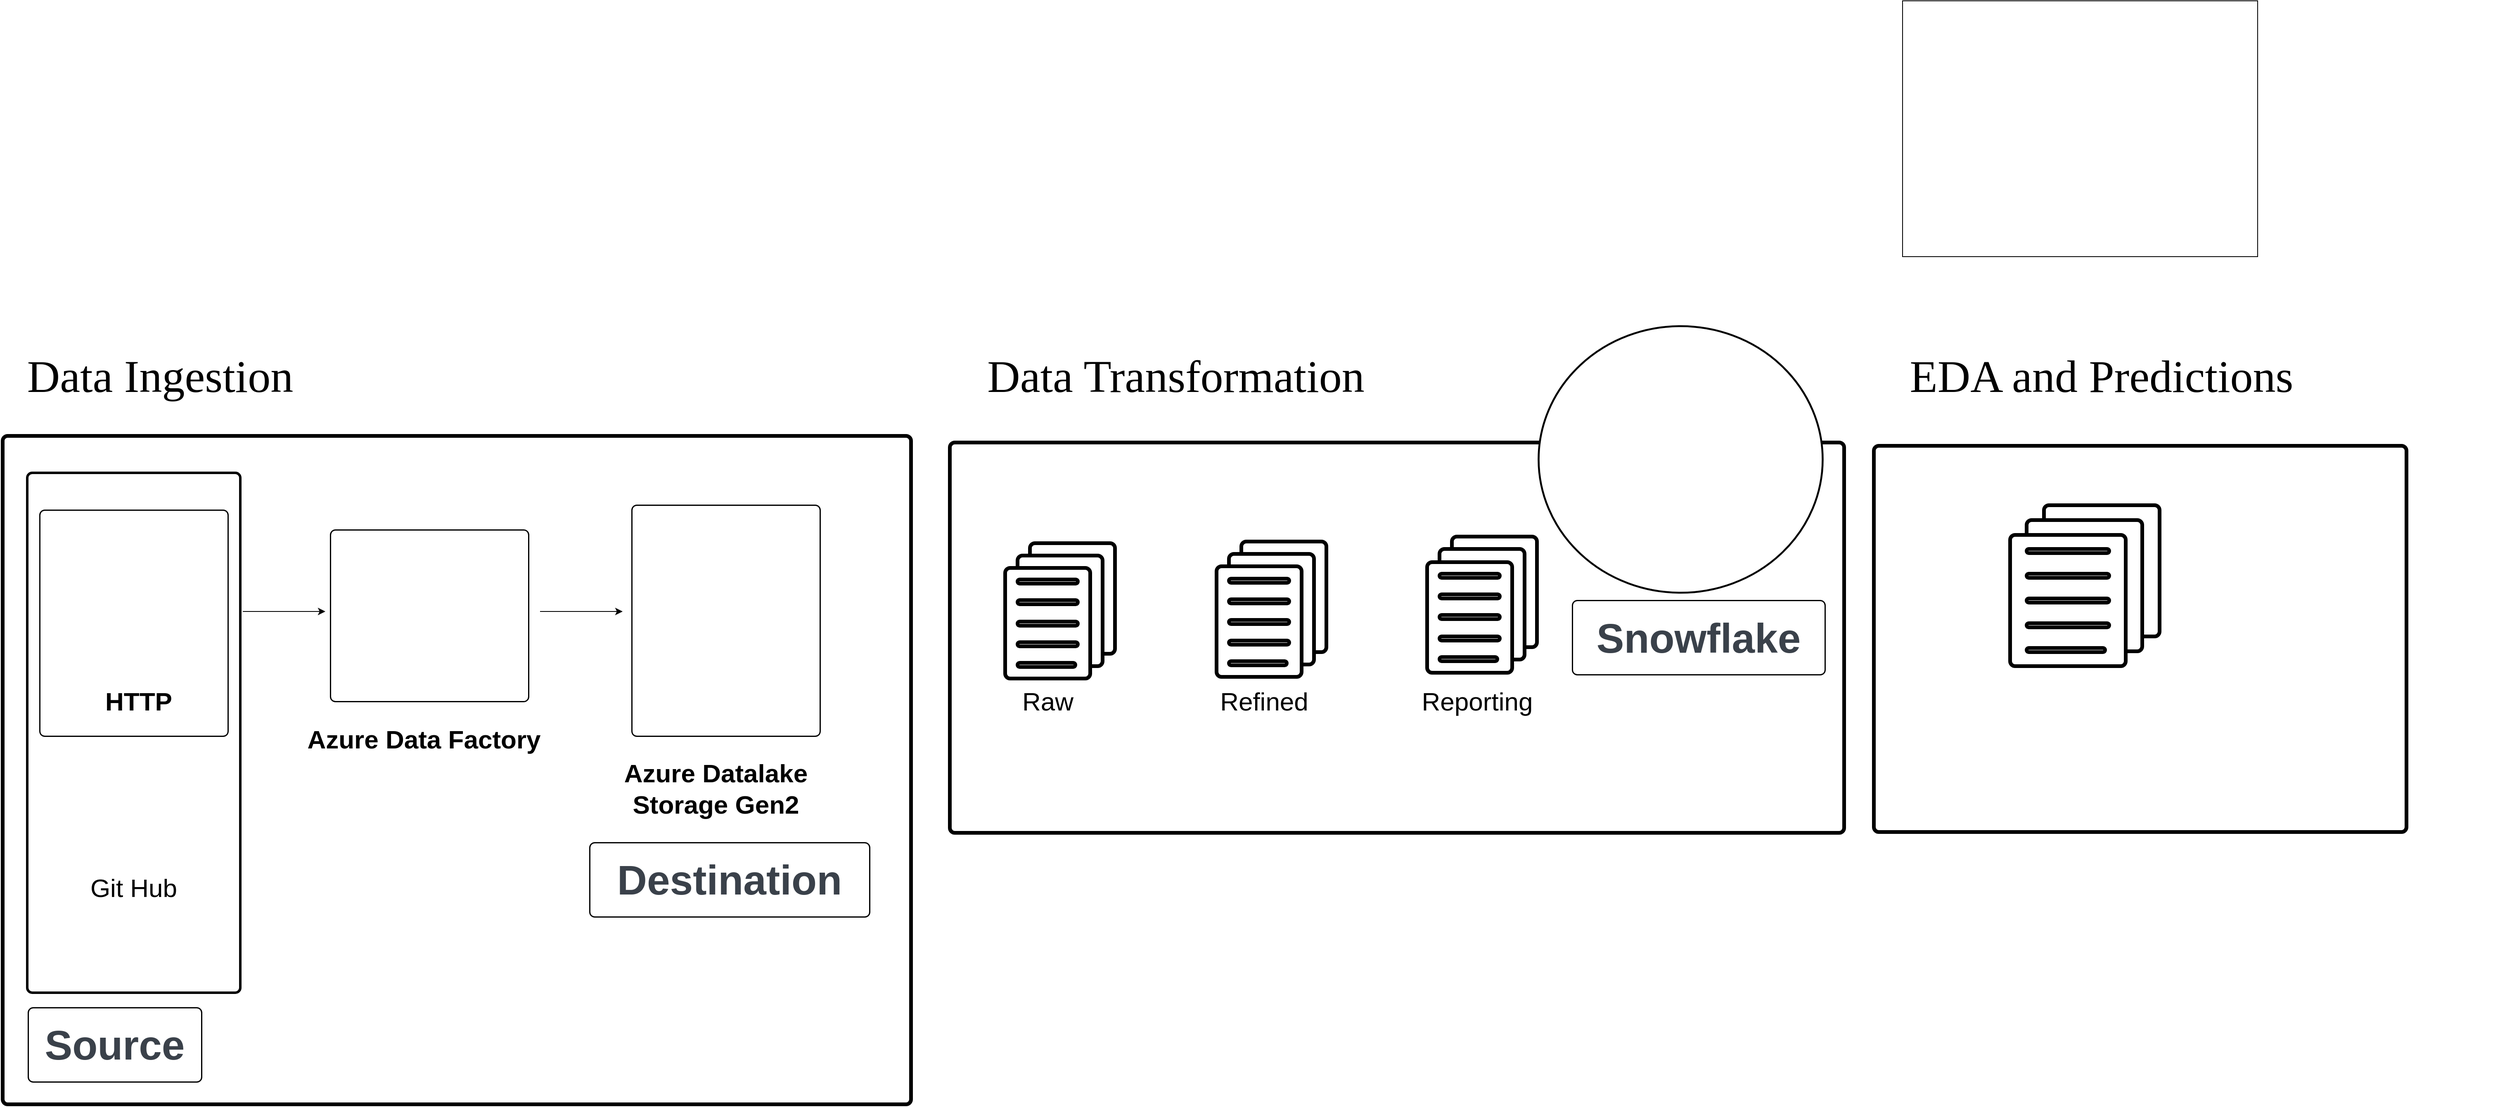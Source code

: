 <mxfile version="27.1.4">
  <diagram name="Page-1" id="tRypGCHuhZgqPp5vQ8EK">
    <mxGraphModel dx="5630" dy="3395" grid="1" gridSize="10" guides="1" tooltips="1" connect="1" arrows="1" fold="1" page="1" pageScale="1" pageWidth="850" pageHeight="1100" math="0" shadow="0">
      <root>
        <mxCell id="0" />
        <mxCell id="1" parent="0" />
        <mxCell id="ugFuR3aHlThDmgt0r0xD-1" value="" style="html=1;overflow=block;blockSpacing=1;whiteSpace=wrap;container=1;pointerEvents=0;collapsible=0;recursiveResize=0;fontSize=13;spacing=0;strokeOpacity=100;fillOpacity=0;rounded=1;absoluteArcSize=1;arcSize=12;fillColor=#000000;strokeWidth=1.5;lucidId=HqinuH2_mKaJ;" parent="1" vertex="1">
          <mxGeometry x="-826" y="-123" width="228" height="274" as="geometry" />
        </mxCell>
        <mxCell id="ugFuR3aHlThDmgt0r0xD-2" value="" style="html=1;overflow=block;blockSpacing=1;whiteSpace=wrap;container=1;pointerEvents=0;collapsible=0;recursiveResize=0;fontSize=13;spacing=0;strokeOpacity=100;fillOpacity=0;rounded=1;absoluteArcSize=1;arcSize=12;fillColor=#000000;strokeWidth=1.5;lucidId=HqineJLk6OhF;" parent="1" vertex="1">
          <mxGeometry x="-474" y="-99" width="240" height="208" as="geometry" />
        </mxCell>
        <mxCell id="ugFuR3aHlThDmgt0r0xD-3" value="" style="html=1;overflow=block;blockSpacing=1;whiteSpace=wrap;container=1;pointerEvents=0;collapsible=0;recursiveResize=0;fontSize=13;spacing=0;strokeOpacity=100;fillOpacity=0;rounded=1;absoluteArcSize=1;arcSize=12;fillColor=#000000;strokeWidth=1.5;lucidId=HqinR1p73Qxz;" parent="1" vertex="1">
          <mxGeometry x="-109" y="-129" width="228" height="280" as="geometry" />
        </mxCell>
        <mxCell id="ugFuR3aHlThDmgt0r0xD-4" value="" style="html=1;overflow=block;blockSpacing=1;whiteSpace=wrap;container=1;pointerEvents=0;collapsible=0;recursiveResize=0;fontSize=13;spacing=0;strokeOpacity=100;fillOpacity=0;rounded=1;absoluteArcSize=1;arcSize=12;fillColor=#000000;strokeWidth=4.5;lucidId=Hqin7N9xFNZi;" parent="1" vertex="1">
          <mxGeometry x="-871" y="-213" width="1100" height="810" as="geometry" />
        </mxCell>
        <mxCell id="Y_zVbhYa3XS6aGOVvXo4-124" value="Azure Data Factory" style="text;html=1;align=center;verticalAlign=middle;whiteSpace=wrap;rounded=0;fontSize=31;fontStyle=1" vertex="1" parent="ugFuR3aHlThDmgt0r0xD-4">
          <mxGeometry x="358.5" y="323" width="303" height="90" as="geometry" />
        </mxCell>
        <mxCell id="Y_zVbhYa3XS6aGOVvXo4-125" value="&lt;b&gt;Azure Datalake Storage Gen2&lt;/b&gt;" style="text;html=1;align=center;verticalAlign=middle;whiteSpace=wrap;rounded=0;fontSize=31;" vertex="1" parent="ugFuR3aHlThDmgt0r0xD-4">
          <mxGeometry x="741" y="383" width="246" height="90" as="geometry" />
        </mxCell>
        <mxCell id="Y_zVbhYa3XS6aGOVvXo4-127" value="" style="edgeStyle=none;orthogonalLoop=1;jettySize=auto;html=1;rounded=0;" edge="1" parent="ugFuR3aHlThDmgt0r0xD-4">
          <mxGeometry width="100" relative="1" as="geometry">
            <mxPoint x="291" y="213" as="sourcePoint" />
            <mxPoint x="391" y="213" as="targetPoint" />
            <Array as="points" />
          </mxGeometry>
        </mxCell>
        <mxCell id="Y_zVbhYa3XS6aGOVvXo4-128" value="" style="edgeStyle=none;orthogonalLoop=1;jettySize=auto;html=1;rounded=0;" edge="1" parent="ugFuR3aHlThDmgt0r0xD-4">
          <mxGeometry width="100" relative="1" as="geometry">
            <mxPoint x="651" y="213" as="sourcePoint" />
            <mxPoint x="751" y="213" as="targetPoint" />
            <Array as="points" />
          </mxGeometry>
        </mxCell>
        <mxCell id="ugFuR3aHlThDmgt0r0xD-15" value="Source" style="html=1;overflow=block;blockSpacing=1;whiteSpace=wrap;fontSize=50;fontFamily=Helvetica;fontColor=#3a414a;align=center;spacing=3.8;strokeOpacity=100;fillOpacity=100;rounded=1;absoluteArcSize=1;arcSize=12;fillColor=#ffffff;strokeWidth=1.5;lucidId=HqinSpCTlt17;fontStyle=1" parent="ugFuR3aHlThDmgt0r0xD-4" vertex="1">
          <mxGeometry x="31" y="693" width="210" height="90" as="geometry" />
        </mxCell>
        <mxCell id="Y_zVbhYa3XS6aGOVvXo4-144" value="Destination" style="html=1;overflow=block;blockSpacing=1;whiteSpace=wrap;fontSize=50;fontFamily=Helvetica;fontColor=#3a414a;align=center;spacing=3.8;strokeOpacity=100;fillOpacity=100;rounded=1;absoluteArcSize=1;arcSize=12;fillColor=#ffffff;strokeWidth=1.5;lucidId=HqinSpCTlt17;fontStyle=1" vertex="1" parent="ugFuR3aHlThDmgt0r0xD-4">
          <mxGeometry x="711" y="493" width="339" height="90" as="geometry" />
        </mxCell>
        <mxCell id="ugFuR3aHlThDmgt0r0xD-5" value="" style="html=1;overflow=block;blockSpacing=1;whiteSpace=wrap;container=1;pointerEvents=0;collapsible=0;recursiveResize=0;fontSize=13;spacing=0;strokeOpacity=100;fillOpacity=0;rounded=1;absoluteArcSize=1;arcSize=12;fillColor=#000000;strokeWidth=3;lucidId=HqinZG8_ep2X;" parent="1" vertex="1">
          <mxGeometry x="-841" y="-168" width="258" height="630" as="geometry" />
        </mxCell>
        <mxCell id="Y_zVbhYa3XS6aGOVvXo4-2" value="HTTP" style="text;html=1;align=center;verticalAlign=middle;whiteSpace=wrap;rounded=0;fontSize=31;fontStyle=1" vertex="1" parent="ugFuR3aHlThDmgt0r0xD-5">
          <mxGeometry x="12" y="232" width="246" height="90" as="geometry" />
        </mxCell>
        <mxCell id="Y_zVbhYa3XS6aGOVvXo4-123" value="Git Hub" style="text;html=1;align=center;verticalAlign=middle;whiteSpace=wrap;rounded=0;fontSize=31;" vertex="1" parent="ugFuR3aHlThDmgt0r0xD-5">
          <mxGeometry x="6" y="458" width="246" height="90" as="geometry" />
        </mxCell>
        <mxCell id="ugFuR3aHlThDmgt0r0xD-6" value="" style="html=1;overflow=block;blockSpacing=1;whiteSpace=wrap;container=1;pointerEvents=0;collapsible=0;recursiveResize=0;fontSize=13;spacing=0;strokeOpacity=100;fillOpacity=0;rounded=1;absoluteArcSize=1;arcSize=12;fillColor=#000000;strokeWidth=4.5;lucidId=HqinQrovsxXV;" parent="1" vertex="1">
          <mxGeometry x="276" y="-205" width="1083" height="473" as="geometry" />
        </mxCell>
        <mxCell id="Y_zVbhYa3XS6aGOVvXo4-136" value="Raw" style="text;html=1;align=center;verticalAlign=middle;whiteSpace=wrap;rounded=0;fontSize=31;" vertex="1" parent="ugFuR3aHlThDmgt0r0xD-6">
          <mxGeometry x="68.5" y="289" width="100" height="50" as="geometry" />
        </mxCell>
        <mxCell id="Y_zVbhYa3XS6aGOVvXo4-138" value="Refined" style="text;html=1;align=center;verticalAlign=middle;whiteSpace=wrap;rounded=0;fontSize=31;" vertex="1" parent="ugFuR3aHlThDmgt0r0xD-6">
          <mxGeometry x="306" y="279" width="150" height="70" as="geometry" />
        </mxCell>
        <mxCell id="Y_zVbhYa3XS6aGOVvXo4-142" value="Reporting" style="text;html=1;align=center;verticalAlign=middle;whiteSpace=wrap;rounded=0;fontSize=31;" vertex="1" parent="ugFuR3aHlThDmgt0r0xD-6">
          <mxGeometry x="534" y="279" width="210" height="70" as="geometry" />
        </mxCell>
        <mxCell id="Y_zVbhYa3XS6aGOVvXo4-145" value="Snowflake" style="html=1;overflow=block;blockSpacing=1;whiteSpace=wrap;fontSize=50;fontFamily=Helvetica;fontColor=#3a414a;align=center;spacing=3.8;strokeOpacity=100;fillOpacity=100;rounded=1;absoluteArcSize=1;arcSize=12;fillColor=#ffffff;strokeWidth=1.5;lucidId=HqinSpCTlt17;fontStyle=1" vertex="1" parent="ugFuR3aHlThDmgt0r0xD-6">
          <mxGeometry x="754" y="191.5" width="306" height="90" as="geometry" />
        </mxCell>
        <mxCell id="ugFuR3aHlThDmgt0r0xD-7" value="" style="html=1;overflow=block;blockSpacing=1;whiteSpace=wrap;container=1;pointerEvents=0;collapsible=0;recursiveResize=0;fontSize=13;spacing=0;strokeOpacity=100;fillOpacity=0;rounded=1;absoluteArcSize=1;arcSize=12;fillColor=#000000;strokeWidth=4.5;lucidId=zrinnYGpXbdy;" parent="1" vertex="1">
          <mxGeometry x="1395" y="-201" width="645" height="468" as="geometry" />
        </mxCell>
        <mxCell id="ugFuR3aHlThDmgt0r0xD-8" value="" style="html=1;overflow=block;blockSpacing=1;whiteSpace=wrap;shape=image;fontSize=13;spacing=0;strokeColor=none;strokeOpacity=100;rounded=1;absoluteArcSize=1;arcSize=12;strokeWidth=0;image=https://images.lucid.app/images/d7685785-47bf-4a58-82cc-26feb8bda034/content;imageAspect=0;lucidId=HqinRarPJ5_D;" parent="1" vertex="1">
          <mxGeometry x="-776" y="177" width="124" height="124" as="geometry" />
        </mxCell>
        <mxCell id="ugFuR3aHlThDmgt0r0xD-10" value="" style="html=1;overflow=block;blockSpacing=1;whiteSpace=wrap;shape=image;fontSize=13;spacing=0;strokeColor=none;strokeOpacity=100;rounded=1;absoluteArcSize=1;arcSize=12;strokeWidth=0;image=https://images.lucid.app/images/f15007f7-4885-4109-b029-964accafeb80/content;imageAspect=0;lucidId=HqincgXo0Htx;" parent="1" vertex="1">
          <mxGeometry x="-793" y="-93" width="169" height="169" as="geometry" />
        </mxCell>
        <mxCell id="ugFuR3aHlThDmgt0r0xD-12" value="" style="html=1;overflow=block;blockSpacing=1;whiteSpace=wrap;shape=image;fontSize=13;spacing=0;strokeColor=none;strokeOpacity=100;rounded=1;absoluteArcSize=1;arcSize=12;strokeWidth=0;image=https://images.lucid.app/images/22851999-ecc2-4e5a-bdfa-10374918f266/content;imageAspect=0;lucidId=Hqin_HKPIkhs;" parent="1" vertex="1">
          <mxGeometry x="-466" y="-92" width="224" height="168" as="geometry" />
        </mxCell>
        <mxCell id="ugFuR3aHlThDmgt0r0xD-13" value="" style="html=1;overflow=block;blockSpacing=1;whiteSpace=wrap;shape=image;fontSize=13;spacing=0;strokeColor=none;strokeOpacity=100;rounded=1;absoluteArcSize=1;arcSize=12;strokeWidth=0;image=https://images.lucid.app/images/3c787341-0593-47cd-88d9-20f7ffcd4058/content;imageAspect=0;lucidId=Hqin6zSfS4ZM;" parent="1" vertex="1">
          <mxGeometry x="-84" y="-84" width="177" height="191" as="geometry" />
        </mxCell>
        <mxCell id="ugFuR3aHlThDmgt0r0xD-19" value="" style="html=1;overflow=block;blockSpacing=1;whiteSpace=wrap;fontSize=13;spacing=3.8;strokeOpacity=100;fillOpacity=100;rounded=1;absoluteArcSize=1;arcSize=12;fillColor=#ffffff;strokeWidth=4.5;lucidId=Hqin.L18P7-Q;" parent="1" vertex="1">
          <mxGeometry x="373" y="-83" width="103" height="134" as="geometry" />
        </mxCell>
        <mxCell id="ugFuR3aHlThDmgt0r0xD-20" value="" style="html=1;overflow=block;blockSpacing=1;whiteSpace=wrap;fontSize=13;spacing=3.8;strokeOpacity=100;fillOpacity=100;rounded=1;absoluteArcSize=1;arcSize=12;fillColor=#ffffff;strokeWidth=4.5;lucidId=HqingmwdaBGW;" parent="1" vertex="1">
          <mxGeometry x="358" y="-68" width="103" height="134" as="geometry" />
        </mxCell>
        <mxCell id="ugFuR3aHlThDmgt0r0xD-21" value="" style="html=1;overflow=block;blockSpacing=1;whiteSpace=wrap;fontSize=13;spacing=3.8;strokeOpacity=100;fillOpacity=100;rounded=1;absoluteArcSize=1;arcSize=12;fillColor=#ffffff;strokeWidth=4.5;lucidId=HqinZWiBSn.8;" parent="1" vertex="1">
          <mxGeometry x="343" y="-53" width="103" height="134" as="geometry" />
        </mxCell>
        <mxCell id="ugFuR3aHlThDmgt0r0xD-25" value="" style="html=1;overflow=block;blockSpacing=1;whiteSpace=wrap;fontSize=13;spacing=0;strokeOpacity=100;fillOpacity=100;rounded=1;absoluteArcSize=1;arcSize=12;fillColor=#ffffff;strokeWidth=4.5;lucidId=HqiniD.46Asu;" parent="1" vertex="1">
          <mxGeometry x="358" y="37" width="73" height="5" as="geometry" />
        </mxCell>
        <mxCell id="ugFuR3aHlThDmgt0r0xD-26" value="" style="html=1;overflow=block;blockSpacing=1;whiteSpace=wrap;fontSize=13;spacing=0;strokeOpacity=100;fillOpacity=100;rounded=1;absoluteArcSize=1;arcSize=12;fillColor=#ffffff;strokeWidth=4.5;lucidId=Hqin5MxpmkO5;" parent="1" vertex="1">
          <mxGeometry x="358" y="-39" width="73" height="5" as="geometry" />
        </mxCell>
        <mxCell id="ugFuR3aHlThDmgt0r0xD-27" value="" style="html=1;overflow=block;blockSpacing=1;whiteSpace=wrap;fontSize=13;spacing=0;strokeOpacity=100;fillOpacity=100;rounded=1;absoluteArcSize=1;arcSize=12;fillColor=#ffffff;strokeWidth=4.5;lucidId=HqinCOt7LYxx;" parent="1" vertex="1">
          <mxGeometry x="358" y="-14" width="73" height="5" as="geometry" />
        </mxCell>
        <mxCell id="ugFuR3aHlThDmgt0r0xD-28" value="" style="html=1;overflow=block;blockSpacing=1;whiteSpace=wrap;fontSize=13;spacing=0;strokeOpacity=100;fillOpacity=100;rounded=1;absoluteArcSize=1;arcSize=12;fillColor=#ffffff;strokeWidth=4.5;lucidId=Hqin77QJO8D~;" parent="1" vertex="1">
          <mxGeometry x="358" y="12" width="73" height="5" as="geometry" />
        </mxCell>
        <mxCell id="ugFuR3aHlThDmgt0r0xD-29" value="" style="html=1;overflow=block;blockSpacing=1;whiteSpace=wrap;fontSize=13;spacing=0;strokeOpacity=100;fillOpacity=100;rounded=1;absoluteArcSize=1;arcSize=12;fillColor=#ffffff;strokeWidth=4.5;lucidId=HqinlZwaW6.7;" parent="1" vertex="1">
          <mxGeometry x="358" y="62" width="70" height="5" as="geometry" />
        </mxCell>
        <mxCell id="ugFuR3aHlThDmgt0r0xD-30" value="" style="html=1;overflow=block;blockSpacing=1;whiteSpace=wrap;fontSize=13;spacing=3.8;strokeOpacity=100;fillOpacity=100;rounded=1;absoluteArcSize=1;arcSize=12;fillColor=#ffffff;strokeWidth=4.5;lucidId=HqinlNpv6gml;" parent="1" vertex="1">
          <mxGeometry x="629" y="-85" width="103" height="134" as="geometry" />
        </mxCell>
        <mxCell id="ugFuR3aHlThDmgt0r0xD-31" value="" style="html=1;overflow=block;blockSpacing=1;whiteSpace=wrap;fontSize=13;spacing=3.8;strokeOpacity=100;fillOpacity=100;rounded=1;absoluteArcSize=1;arcSize=12;fillColor=#ffffff;strokeWidth=4.5;lucidId=Hqinuvy9~rPB;" parent="1" vertex="1">
          <mxGeometry x="614" y="-70" width="103" height="134" as="geometry" />
        </mxCell>
        <mxCell id="ugFuR3aHlThDmgt0r0xD-32" value="" style="html=1;overflow=block;blockSpacing=1;whiteSpace=wrap;fontSize=13;spacing=3.8;strokeOpacity=100;fillOpacity=100;rounded=1;absoluteArcSize=1;arcSize=12;fillColor=#ffffff;strokeWidth=4.5;lucidId=HqinZHPdLgsB;" parent="1" vertex="1">
          <mxGeometry x="599" y="-55" width="103" height="134" as="geometry" />
        </mxCell>
        <mxCell id="ugFuR3aHlThDmgt0r0xD-33" value="" style="html=1;overflow=block;blockSpacing=1;whiteSpace=wrap;fontSize=13;spacing=0;strokeOpacity=100;fillOpacity=100;rounded=1;absoluteArcSize=1;arcSize=12;fillColor=#ffffff;strokeWidth=4.5;lucidId=Hqino_.bCuXX;" parent="1" vertex="1">
          <mxGeometry x="614" y="35" width="73" height="5" as="geometry" />
        </mxCell>
        <mxCell id="ugFuR3aHlThDmgt0r0xD-34" value="" style="html=1;overflow=block;blockSpacing=1;whiteSpace=wrap;fontSize=13;spacing=0;strokeOpacity=100;fillOpacity=100;rounded=1;absoluteArcSize=1;arcSize=12;fillColor=#ffffff;strokeWidth=4.5;lucidId=HqinaMe9pw3_;" parent="1" vertex="1">
          <mxGeometry x="614" y="-40" width="73" height="5" as="geometry" />
        </mxCell>
        <mxCell id="ugFuR3aHlThDmgt0r0xD-35" value="" style="html=1;overflow=block;blockSpacing=1;whiteSpace=wrap;fontSize=13;spacing=0;strokeOpacity=100;fillOpacity=100;rounded=1;absoluteArcSize=1;arcSize=12;fillColor=#ffffff;strokeWidth=4.5;lucidId=HqinZUV3SyYF;" parent="1" vertex="1">
          <mxGeometry x="614" y="-15" width="73" height="5" as="geometry" />
        </mxCell>
        <mxCell id="ugFuR3aHlThDmgt0r0xD-36" value="" style="html=1;overflow=block;blockSpacing=1;whiteSpace=wrap;fontSize=13;spacing=0;strokeOpacity=100;fillOpacity=100;rounded=1;absoluteArcSize=1;arcSize=12;fillColor=#ffffff;strokeWidth=4.5;lucidId=HqinHZUS3vDb;" parent="1" vertex="1">
          <mxGeometry x="614" y="10" width="73" height="5" as="geometry" />
        </mxCell>
        <mxCell id="ugFuR3aHlThDmgt0r0xD-37" value="" style="html=1;overflow=block;blockSpacing=1;whiteSpace=wrap;fontSize=13;spacing=0;strokeOpacity=100;fillOpacity=100;rounded=1;absoluteArcSize=1;arcSize=12;fillColor=#ffffff;strokeWidth=4.5;lucidId=HqinPn~mq1qW;" parent="1" vertex="1">
          <mxGeometry x="614" y="60" width="70" height="5" as="geometry" />
        </mxCell>
        <mxCell id="ugFuR3aHlThDmgt0r0xD-38" value="" style="html=1;overflow=block;blockSpacing=1;whiteSpace=wrap;fontSize=13;spacing=3.8;strokeOpacity=100;fillOpacity=100;rounded=1;absoluteArcSize=1;arcSize=12;fillColor=#ffffff;strokeWidth=4.5;lucidId=HqinjIp0Hbza;" parent="1" vertex="1">
          <mxGeometry x="884" y="-91" width="103" height="134" as="geometry" />
        </mxCell>
        <mxCell id="ugFuR3aHlThDmgt0r0xD-39" value="" style="html=1;overflow=block;blockSpacing=1;whiteSpace=wrap;fontSize=13;spacing=3.8;strokeOpacity=100;fillOpacity=100;rounded=1;absoluteArcSize=1;arcSize=12;fillColor=#ffffff;strokeWidth=4.5;lucidId=HqinCaZ5JFx3;" parent="1" vertex="1">
          <mxGeometry x="869" y="-76" width="103" height="134" as="geometry" />
        </mxCell>
        <mxCell id="ugFuR3aHlThDmgt0r0xD-40" value="" style="html=1;overflow=block;blockSpacing=1;whiteSpace=wrap;fontSize=13;spacing=3.8;strokeOpacity=100;fillOpacity=100;rounded=1;absoluteArcSize=1;arcSize=12;fillColor=#ffffff;strokeWidth=4.5;lucidId=HqingA4WvyZt;" parent="1" vertex="1">
          <mxGeometry x="854" y="-60" width="103" height="134" as="geometry" />
        </mxCell>
        <mxCell id="ugFuR3aHlThDmgt0r0xD-41" value="" style="html=1;overflow=block;blockSpacing=1;whiteSpace=wrap;fontSize=13;spacing=0;strokeOpacity=100;fillOpacity=100;rounded=1;absoluteArcSize=1;arcSize=12;fillColor=#ffffff;strokeWidth=4.5;lucidId=HqinAYMBxxRg;" parent="1" vertex="1">
          <mxGeometry x="869" y="30" width="73" height="5" as="geometry" />
        </mxCell>
        <mxCell id="ugFuR3aHlThDmgt0r0xD-42" value="" style="html=1;overflow=block;blockSpacing=1;whiteSpace=wrap;fontSize=13;spacing=0;strokeOpacity=100;fillOpacity=100;rounded=1;absoluteArcSize=1;arcSize=12;fillColor=#ffffff;strokeWidth=4.5;lucidId=Hqins7QOY0Rx;" parent="1" vertex="1">
          <mxGeometry x="869" y="-46" width="73" height="5" as="geometry" />
        </mxCell>
        <mxCell id="ugFuR3aHlThDmgt0r0xD-43" value="" style="html=1;overflow=block;blockSpacing=1;whiteSpace=wrap;fontSize=13;spacing=0;strokeOpacity=100;fillOpacity=100;rounded=1;absoluteArcSize=1;arcSize=12;fillColor=#ffffff;strokeWidth=4.5;lucidId=HqinNqh0fiwe;" parent="1" vertex="1">
          <mxGeometry x="869" y="-21" width="73" height="5" as="geometry" />
        </mxCell>
        <mxCell id="ugFuR3aHlThDmgt0r0xD-44" value="" style="html=1;overflow=block;blockSpacing=1;whiteSpace=wrap;fontSize=13;spacing=0;strokeOpacity=100;fillOpacity=100;rounded=1;absoluteArcSize=1;arcSize=12;fillColor=#ffffff;strokeWidth=4.5;lucidId=HqinAyqKaFSl;" parent="1" vertex="1">
          <mxGeometry x="869" y="4" width="73" height="5" as="geometry" />
        </mxCell>
        <mxCell id="ugFuR3aHlThDmgt0r0xD-45" value="" style="html=1;overflow=block;blockSpacing=1;whiteSpace=wrap;fontSize=13;spacing=0;strokeOpacity=100;fillOpacity=100;rounded=1;absoluteArcSize=1;arcSize=12;fillColor=#ffffff;strokeWidth=4.5;lucidId=Hqinspz717KC;" parent="1" vertex="1">
          <mxGeometry x="869" y="55" width="70" height="5" as="geometry" />
        </mxCell>
        <mxCell id="ugFuR3aHlThDmgt0r0xD-46" value="" style="html=1;overflow=block;blockSpacing=1;whiteSpace=wrap;ellipse;fontSize=13;spacing=3.8;strokeOpacity=100;fillOpacity=100;rounded=1;absoluteArcSize=1;arcSize=12;fillColor=#ffffff;strokeWidth=2.3;lucidId=HqinHg9raWAd;" parent="1" vertex="1">
          <mxGeometry x="989" y="-346" width="344" height="323" as="geometry" />
        </mxCell>
        <mxCell id="ugFuR3aHlThDmgt0r0xD-47" value="" style="html=1;overflow=block;blockSpacing=1;whiteSpace=wrap;shape=image;fontSize=13;spacing=0;strokeColor=none;strokeOpacity=100;rounded=1;absoluteArcSize=1;arcSize=12;strokeWidth=0;image=https://images.lucid.app/images/207c4069-121f-4a91-bbf2-1706af0bf9e6/content;imageAspect=0;lucidId=Hqin~NOXF9mP;" parent="1" vertex="1">
          <mxGeometry x="1049" y="-295" width="221" height="220" as="geometry" />
        </mxCell>
        <mxCell id="ugFuR3aHlThDmgt0r0xD-50" value="" style="html=1;overflow=block;blockSpacing=1;whiteSpace=wrap;shape=image;fontSize=13;spacing=0;strokeColor=none;strokeOpacity=100;rounded=1;absoluteArcSize=1;arcSize=12;strokeWidth=0;image=https://images.lucid.app/images/988ba573-0bf3-44b1-89dd-7e8e5e330b2f/content;imageAspect=0;lucidId=2uinld5a5_Y2;" parent="1" vertex="1">
          <mxGeometry x="1905" y="-268" width="247" height="284" as="geometry" />
        </mxCell>
        <mxCell id="ugFuR3aHlThDmgt0r0xD-52" value="" style="html=1;overflow=block;blockSpacing=1;whiteSpace=wrap;fontSize=13;spacing=3.8;strokeOpacity=100;fillOpacity=100;rounded=1;absoluteArcSize=1;arcSize=12;fillColor=#ffffff;strokeWidth=4.5;lucidId=lvinlDAO1zLl;" parent="1" vertex="1">
          <mxGeometry x="1601" y="-129" width="140" height="159" as="geometry" />
        </mxCell>
        <mxCell id="ugFuR3aHlThDmgt0r0xD-53" value="" style="html=1;overflow=block;blockSpacing=1;whiteSpace=wrap;fontSize=13;spacing=3.8;strokeOpacity=100;fillOpacity=100;rounded=1;absoluteArcSize=1;arcSize=12;fillColor=#ffffff;strokeWidth=4.5;lucidId=lvinfwFLhnHt;" parent="1" vertex="1">
          <mxGeometry x="1580" y="-111" width="140" height="159" as="geometry" />
        </mxCell>
        <mxCell id="ugFuR3aHlThDmgt0r0xD-54" value="" style="html=1;overflow=block;blockSpacing=1;whiteSpace=wrap;fontSize=13;spacing=3.8;strokeOpacity=100;fillOpacity=100;rounded=1;absoluteArcSize=1;arcSize=12;fillColor=#ffffff;strokeWidth=4.5;lucidId=lvinDLRuincf;" parent="1" vertex="1">
          <mxGeometry x="1560" y="-93" width="140" height="159" as="geometry" />
        </mxCell>
        <mxCell id="ugFuR3aHlThDmgt0r0xD-55" value="" style="html=1;overflow=block;blockSpacing=1;whiteSpace=wrap;fontSize=13;spacing=0;strokeOpacity=100;fillOpacity=100;rounded=1;absoluteArcSize=1;arcSize=12;fillColor=#ffffff;strokeWidth=4.5;lucidId=lvin1V~rfoMC;" parent="1" vertex="1">
          <mxGeometry x="1580" y="14" width="100" height="5" as="geometry" />
        </mxCell>
        <mxCell id="ugFuR3aHlThDmgt0r0xD-56" value="" style="html=1;overflow=block;blockSpacing=1;whiteSpace=wrap;fontSize=13;spacing=0;strokeOpacity=100;fillOpacity=100;rounded=1;absoluteArcSize=1;arcSize=12;fillColor=#ffffff;strokeWidth=4.5;lucidId=lvinw8r7wFlK;" parent="1" vertex="1">
          <mxGeometry x="1580" y="-76" width="100" height="5" as="geometry" />
        </mxCell>
        <mxCell id="ugFuR3aHlThDmgt0r0xD-57" value="" style="html=1;overflow=block;blockSpacing=1;whiteSpace=wrap;fontSize=13;spacing=0;strokeOpacity=100;fillOpacity=100;rounded=1;absoluteArcSize=1;arcSize=12;fillColor=#ffffff;strokeWidth=4.5;lucidId=lvinMGz99zmk;" parent="1" vertex="1">
          <mxGeometry x="1580" y="-46" width="100" height="5" as="geometry" />
        </mxCell>
        <mxCell id="ugFuR3aHlThDmgt0r0xD-58" value="" style="html=1;overflow=block;blockSpacing=1;whiteSpace=wrap;fontSize=13;spacing=0;strokeOpacity=100;fillOpacity=100;rounded=1;absoluteArcSize=1;arcSize=12;fillColor=#ffffff;strokeWidth=4.5;lucidId=lvinwyIYQ8Yd;" parent="1" vertex="1">
          <mxGeometry x="1580" y="-16" width="100" height="5" as="geometry" />
        </mxCell>
        <mxCell id="ugFuR3aHlThDmgt0r0xD-59" value="" style="html=1;overflow=block;blockSpacing=1;whiteSpace=wrap;fontSize=13;spacing=0;strokeOpacity=100;fillOpacity=100;rounded=1;absoluteArcSize=1;arcSize=12;fillColor=#ffffff;strokeWidth=4.5;lucidId=lvinsAy3oS54;" parent="1" vertex="1">
          <mxGeometry x="1580" y="44" width="95" height="5" as="geometry" />
        </mxCell>
        <mxCell id="Y_zVbhYa3XS6aGOVvXo4-129" value="&lt;font&gt;Data Ingestion&lt;/font&gt;" style="text;html=1;align=center;verticalAlign=middle;whiteSpace=wrap;rounded=0;fontSize=55;fontStyle=0;fontColor=light-dark(#000000,#EDEDED);fontFamily=Tahoma;labelBackgroundColor=none;" vertex="1" parent="1">
          <mxGeometry x="-870" y="-340" width="380" height="110" as="geometry" />
        </mxCell>
        <mxCell id="Y_zVbhYa3XS6aGOVvXo4-130" value="Data Transformation" style="text;html=1;align=center;verticalAlign=middle;whiteSpace=wrap;rounded=0;fontSize=55;fontStyle=0;fontColor=light-dark(#000000,#EDEDED);fontFamily=Tahoma;labelBackgroundColor=none;" vertex="1" parent="1">
          <mxGeometry x="280" y="-340" width="540" height="110" as="geometry" />
        </mxCell>
        <mxCell id="Y_zVbhYa3XS6aGOVvXo4-147" value="EDA and Predictions" style="text;html=1;align=center;verticalAlign=middle;whiteSpace=wrap;rounded=0;fontSize=55;fontStyle=0;fontColor=light-dark(#000000,#EDEDED);fontFamily=Tahoma;labelBackgroundColor=none;" vertex="1" parent="1">
          <mxGeometry x="1401" y="-340" width="540" height="110" as="geometry" />
        </mxCell>
        <mxCell id="Y_zVbhYa3XS6aGOVvXo4-149" value="" style="rounded=0;whiteSpace=wrap;html=1;" vertex="1" parent="1">
          <mxGeometry x="1430" y="-740" width="430" height="310" as="geometry" />
        </mxCell>
      </root>
    </mxGraphModel>
  </diagram>
</mxfile>
